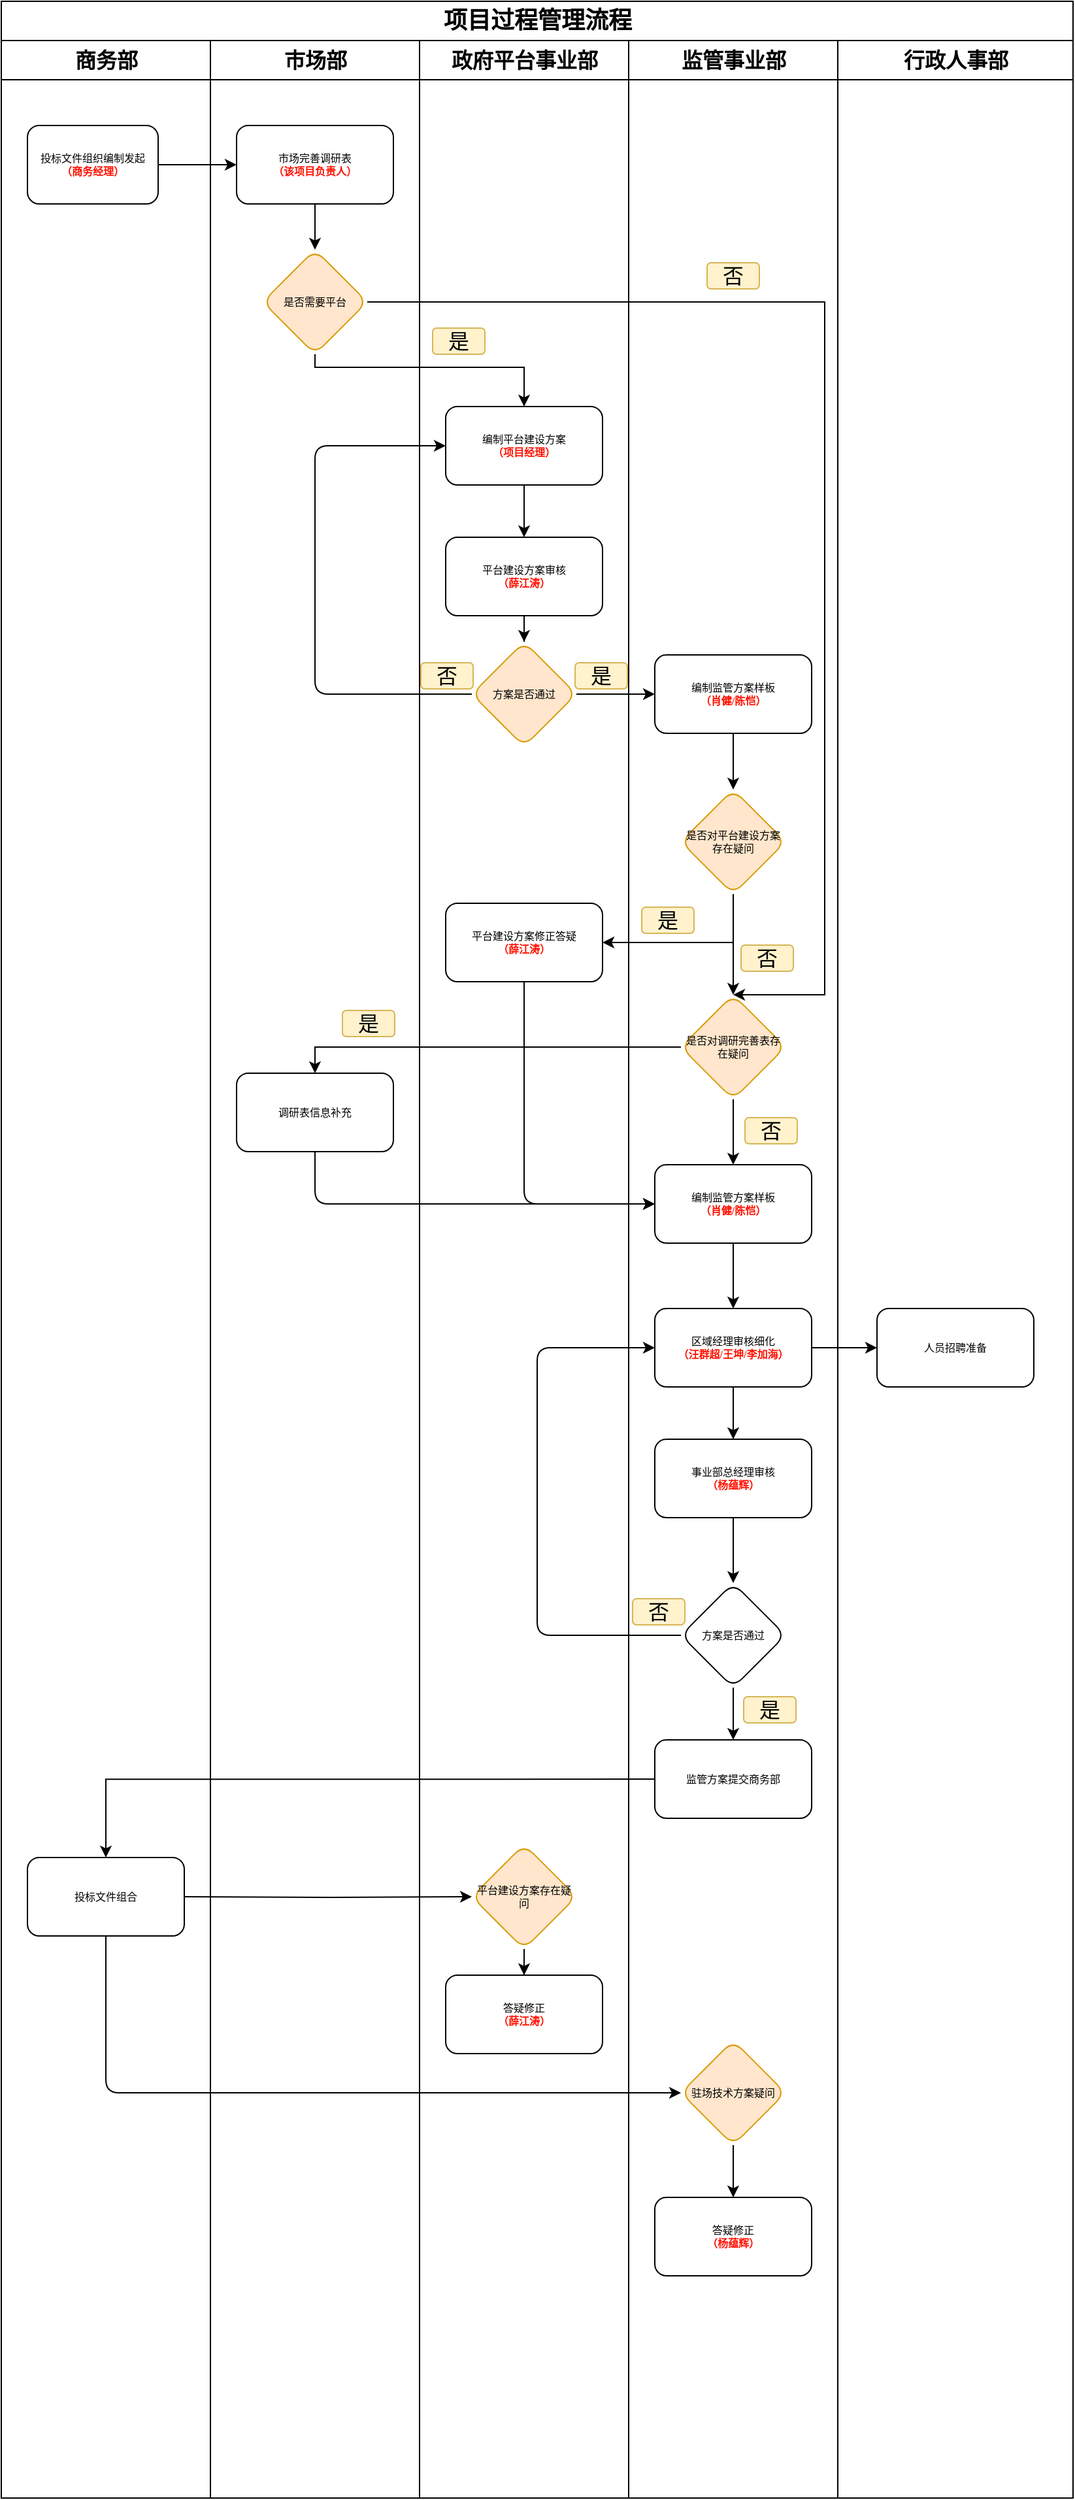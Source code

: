 <mxfile version="13.8.7" type="github"><diagram name="Page-1" id="74e2e168-ea6b-b213-b513-2b3c1d86103e"><mxGraphModel dx="1165" dy="1351" grid="1" gridSize="10" guides="1" tooltips="1" connect="1" arrows="1" fold="1" page="1" pageScale="1" pageWidth="1100" pageHeight="850" background="#ffffff" math="0" shadow="0"><root><mxCell id="0"/><mxCell id="1" parent="0"/><mxCell id="77e6c97f196da883-1" value="&lt;font style=&quot;font-size: 18px&quot;&gt;项目过程管理流程&lt;/font&gt;" style="swimlane;html=1;childLayout=stackLayout;startSize=30;rounded=0;shadow=0;labelBackgroundColor=none;strokeWidth=1;fontFamily=Verdana;fontSize=8;align=center;" parent="1" vertex="1"><mxGeometry x="80" y="-20" width="820" height="1910" as="geometry"/></mxCell><mxCell id="Q6nwU48yEsuXllUvtysi-52" value="" style="edgeStyle=orthogonalEdgeStyle;rounded=0;orthogonalLoop=1;jettySize=auto;html=1;fontSize=16;exitX=0;exitY=0.501;exitDx=0;exitDy=0;exitPerimeter=0;" parent="77e6c97f196da883-1" source="Q6nwU48yEsuXllUvtysi-131" target="Q6nwU48yEsuXllUvtysi-51" edge="1"><mxGeometry relative="1" as="geometry"><mxPoint x="490" y="1360" as="sourcePoint"/></mxGeometry></mxCell><mxCell id="77e6c97f196da883-2" value="商务部" style="swimlane;html=1;startSize=30;fontSize=16;" parent="77e6c97f196da883-1" vertex="1"><mxGeometry y="30" width="160" height="1880" as="geometry"/></mxCell><mxCell id="77e6c97f196da883-8" value="投标文件组织编制发起&lt;br&gt;&lt;b&gt;&lt;font color=&quot;#ff1303&quot;&gt;（商务经理）&lt;/font&gt;&lt;/b&gt;" style="rounded=1;whiteSpace=wrap;html=1;shadow=0;labelBackgroundColor=none;strokeWidth=1;fontFamily=Verdana;fontSize=8;align=center;" parent="77e6c97f196da883-2" vertex="1"><mxGeometry x="20" y="65" width="100" height="60" as="geometry"/></mxCell><mxCell id="Q6nwU48yEsuXllUvtysi-51" value="投标文件组合" style="whiteSpace=wrap;html=1;rounded=1;shadow=0;fontFamily=Verdana;fontSize=8;strokeWidth=1;" parent="77e6c97f196da883-2" vertex="1"><mxGeometry x="20" y="1390" width="120" height="60" as="geometry"/></mxCell><mxCell id="77e6c97f196da883-3" value="市场部" style="swimlane;html=1;startSize=30;fontSize=16;" parent="77e6c97f196da883-1" vertex="1"><mxGeometry x="160" y="30" width="160" height="1880" as="geometry"/></mxCell><mxCell id="Q6nwU48yEsuXllUvtysi-7" value="市场完善调研表&lt;br&gt;&lt;font color=&quot;#ff1303&quot;&gt;&lt;b&gt;（该项目负责人）&lt;/b&gt;&lt;/font&gt;" style="whiteSpace=wrap;html=1;rounded=1;shadow=0;fontFamily=Verdana;fontSize=8;strokeWidth=1;" parent="77e6c97f196da883-3" vertex="1"><mxGeometry x="20" y="65" width="120" height="60" as="geometry"/></mxCell><mxCell id="Q6nwU48yEsuXllUvtysi-9" value="是否需要平台" style="rhombus;whiteSpace=wrap;html=1;rounded=1;shadow=0;fontFamily=Verdana;fontSize=8;strokeWidth=1;fillColor=#ffe6cc;strokeColor=#d79b00;" parent="77e6c97f196da883-3" vertex="1"><mxGeometry x="40" y="160" width="80" height="80" as="geometry"/></mxCell><mxCell id="Q6nwU48yEsuXllUvtysi-10" value="" style="edgeStyle=orthogonalEdgeStyle;rounded=0;orthogonalLoop=1;jettySize=auto;html=1;fontSize=16;" parent="77e6c97f196da883-3" source="Q6nwU48yEsuXllUvtysi-7" target="Q6nwU48yEsuXllUvtysi-9" edge="1"><mxGeometry relative="1" as="geometry"/></mxCell><mxCell id="Q6nwU48yEsuXllUvtysi-45" value="调研表信息补充" style="whiteSpace=wrap;html=1;rounded=1;shadow=0;fontFamily=Verdana;fontSize=8;strokeWidth=1;" parent="77e6c97f196da883-3" vertex="1"><mxGeometry x="20" y="790" width="120" height="60" as="geometry"/></mxCell><mxCell id="Q6nwU48yEsuXllUvtysi-61" value="是" style="text;html=1;strokeColor=#d6b656;fillColor=#fff2cc;align=center;verticalAlign=middle;whiteSpace=wrap;rounded=1;fontSize=16;" parent="77e6c97f196da883-3" vertex="1"><mxGeometry x="101" y="742" width="40" height="20" as="geometry"/></mxCell><mxCell id="Q6nwU48yEsuXllUvtysi-54" value="" style="edgeStyle=orthogonalEdgeStyle;rounded=0;orthogonalLoop=1;jettySize=auto;html=1;fontSize=16;" parent="77e6c97f196da883-1" target="Q6nwU48yEsuXllUvtysi-53" edge="1"><mxGeometry relative="1" as="geometry"><mxPoint x="140" y="1450" as="sourcePoint"/></mxGeometry></mxCell><mxCell id="77e6c97f196da883-4" value="政府平台事业部" style="swimlane;html=1;startSize=30;fontSize=16;" parent="77e6c97f196da883-1" vertex="1"><mxGeometry x="320" y="30" width="160" height="1880" as="geometry"/></mxCell><mxCell id="Q6nwU48yEsuXllUvtysi-11" value="编制平台建设方案&lt;br&gt;&lt;b&gt;&lt;font color=&quot;#ff1303&quot;&gt;（项目经理）&lt;/font&gt;&lt;/b&gt;" style="whiteSpace=wrap;html=1;rounded=1;shadow=0;fontFamily=Verdana;fontSize=8;strokeWidth=1;" parent="77e6c97f196da883-4" vertex="1"><mxGeometry x="20" y="280" width="120" height="60" as="geometry"/></mxCell><mxCell id="Q6nwU48yEsuXllUvtysi-34" value="平台建设方案修正答疑&lt;br&gt;&lt;b&gt;&lt;font color=&quot;#ff1303&quot;&gt;（薛江涛）&lt;/font&gt;&lt;/b&gt;" style="whiteSpace=wrap;html=1;rounded=1;shadow=0;fontFamily=Verdana;fontSize=8;strokeWidth=1;" parent="77e6c97f196da883-4" vertex="1"><mxGeometry x="20" y="660" width="120" height="60" as="geometry"/></mxCell><mxCell id="Q6nwU48yEsuXllUvtysi-53" value="平台建设方案存在疑问" style="rhombus;whiteSpace=wrap;html=1;rounded=1;shadow=0;fontFamily=Verdana;fontSize=8;strokeWidth=1;fillColor=#ffe6cc;strokeColor=#d79b00;" parent="77e6c97f196da883-4" vertex="1"><mxGeometry x="40" y="1380" width="80" height="80" as="geometry"/></mxCell><mxCell id="Q6nwU48yEsuXllUvtysi-55" value="答疑修正&lt;br&gt;&lt;b&gt;&lt;font color=&quot;#ff1303&quot;&gt;（薛江涛）&lt;/font&gt;&lt;/b&gt;" style="whiteSpace=wrap;html=1;rounded=1;shadow=0;fontFamily=Verdana;fontSize=8;strokeWidth=1;" parent="77e6c97f196da883-4" vertex="1"><mxGeometry x="20" y="1480" width="120" height="60" as="geometry"/></mxCell><mxCell id="Q6nwU48yEsuXllUvtysi-56" value="" style="edgeStyle=orthogonalEdgeStyle;rounded=0;orthogonalLoop=1;jettySize=auto;html=1;fontSize=16;" parent="77e6c97f196da883-4" source="Q6nwU48yEsuXllUvtysi-53" target="Q6nwU48yEsuXllUvtysi-55" edge="1"><mxGeometry relative="1" as="geometry"/></mxCell><mxCell id="Q6nwU48yEsuXllUvtysi-63" value="平台建设方案审核&lt;br&gt;&lt;b&gt;&lt;font color=&quot;#ff1303&quot;&gt;（薛江涛）&lt;/font&gt;&lt;/b&gt;" style="whiteSpace=wrap;html=1;rounded=1;shadow=0;fontFamily=Verdana;fontSize=8;strokeWidth=1;" parent="77e6c97f196da883-4" vertex="1"><mxGeometry x="20" y="380" width="120" height="60" as="geometry"/></mxCell><mxCell id="Q6nwU48yEsuXllUvtysi-64" value="" style="edgeStyle=orthogonalEdgeStyle;rounded=0;orthogonalLoop=1;jettySize=auto;html=1;fontSize=16;" parent="77e6c97f196da883-4" source="Q6nwU48yEsuXllUvtysi-11" target="Q6nwU48yEsuXllUvtysi-63" edge="1"><mxGeometry relative="1" as="geometry"/></mxCell><mxCell id="Q6nwU48yEsuXllUvtysi-65" value="方案是否通过" style="rhombus;whiteSpace=wrap;html=1;rounded=1;shadow=0;fontFamily=Verdana;fontSize=8;strokeWidth=1;fillColor=#ffe6cc;strokeColor=#d79b00;" parent="77e6c97f196da883-4" vertex="1"><mxGeometry x="40" y="460" width="80" height="80" as="geometry"/></mxCell><mxCell id="Q6nwU48yEsuXllUvtysi-66" value="" style="edgeStyle=orthogonalEdgeStyle;rounded=0;orthogonalLoop=1;jettySize=auto;html=1;fontSize=16;" parent="77e6c97f196da883-4" source="Q6nwU48yEsuXllUvtysi-63" target="Q6nwU48yEsuXllUvtysi-65" edge="1"><mxGeometry relative="1" as="geometry"/></mxCell><mxCell id="Q6nwU48yEsuXllUvtysi-67" value="" style="endArrow=classic;html=1;fontSize=16;edgeStyle=orthogonalEdgeStyle;entryX=0;entryY=0.5;entryDx=0;entryDy=0;exitX=0;exitY=0.5;exitDx=0;exitDy=0;" parent="77e6c97f196da883-4" source="Q6nwU48yEsuXllUvtysi-65" target="Q6nwU48yEsuXllUvtysi-11" edge="1"><mxGeometry width="50" height="50" relative="1" as="geometry"><mxPoint x="40" y="630" as="sourcePoint"/><mxPoint x="-70" y="560" as="targetPoint"/><Array as="points"><mxPoint x="-80" y="500"/><mxPoint x="-80" y="310"/></Array></mxGeometry></mxCell><mxCell id="Q6nwU48yEsuXllUvtysi-15" value="是" style="text;html=1;strokeColor=#d6b656;fillColor=#fff2cc;align=center;verticalAlign=middle;whiteSpace=wrap;rounded=1;fontSize=16;" parent="77e6c97f196da883-4" vertex="1"><mxGeometry x="10" y="220" width="40" height="20" as="geometry"/></mxCell><mxCell id="Q6nwU48yEsuXllUvtysi-70" value="是" style="text;html=1;strokeColor=#d6b656;fillColor=#fff2cc;align=center;verticalAlign=middle;whiteSpace=wrap;rounded=1;fontSize=16;" parent="77e6c97f196da883-4" vertex="1"><mxGeometry x="119" y="476" width="40" height="20" as="geometry"/></mxCell><mxCell id="Q6nwU48yEsuXllUvtysi-69" value="否" style="text;html=1;strokeColor=#d6b656;fillColor=#fff2cc;align=center;verticalAlign=middle;whiteSpace=wrap;rounded=1;fontSize=16;" parent="77e6c97f196da883-4" vertex="1"><mxGeometry x="1" y="476" width="40" height="20" as="geometry"/></mxCell><mxCell id="Q6nwU48yEsuXllUvtysi-8" value="" style="edgeStyle=orthogonalEdgeStyle;rounded=0;orthogonalLoop=1;jettySize=auto;html=1;fontSize=16;" parent="77e6c97f196da883-1" source="77e6c97f196da883-8" target="Q6nwU48yEsuXllUvtysi-7" edge="1"><mxGeometry relative="1" as="geometry"/></mxCell><mxCell id="Q6nwU48yEsuXllUvtysi-12" value="" style="edgeStyle=orthogonalEdgeStyle;rounded=0;orthogonalLoop=1;jettySize=auto;html=1;fontSize=16;exitX=0.5;exitY=1;exitDx=0;exitDy=0;entryX=0.5;entryY=0;entryDx=0;entryDy=0;" parent="77e6c97f196da883-1" source="Q6nwU48yEsuXllUvtysi-9" target="Q6nwU48yEsuXllUvtysi-11" edge="1"><mxGeometry relative="1" as="geometry"><mxPoint x="335" y="340" as="targetPoint"/><Array as="points"><mxPoint x="240" y="280"/><mxPoint x="400" y="280"/></Array></mxGeometry></mxCell><mxCell id="Q6nwU48yEsuXllUvtysi-35" value="" style="edgeStyle=orthogonalEdgeStyle;rounded=0;orthogonalLoop=1;jettySize=auto;html=1;fontSize=16;exitX=0.5;exitY=1;exitDx=0;exitDy=0;entryX=1;entryY=0.5;entryDx=0;entryDy=0;" parent="77e6c97f196da883-1" source="Q6nwU48yEsuXllUvtysi-32" target="Q6nwU48yEsuXllUvtysi-34" edge="1"><mxGeometry relative="1" as="geometry"><Array as="points"><mxPoint x="560" y="720"/></Array></mxGeometry></mxCell><mxCell id="Q6nwU48yEsuXllUvtysi-14" value="" style="edgeStyle=orthogonalEdgeStyle;rounded=0;orthogonalLoop=1;jettySize=auto;html=1;fontSize=16;entryX=0.5;entryY=0;entryDx=0;entryDy=0;" parent="77e6c97f196da883-1" source="Q6nwU48yEsuXllUvtysi-9" target="Q6nwU48yEsuXllUvtysi-41" edge="1"><mxGeometry relative="1" as="geometry"><mxPoint x="560" y="760" as="targetPoint"/><Array as="points"><mxPoint x="630" y="230"/><mxPoint x="630" y="760"/></Array></mxGeometry></mxCell><mxCell id="Q6nwU48yEsuXllUvtysi-46" value="" style="edgeStyle=orthogonalEdgeStyle;rounded=0;orthogonalLoop=1;jettySize=auto;html=1;fontSize=16;entryX=0.5;entryY=0;entryDx=0;entryDy=0;" parent="77e6c97f196da883-1" source="Q6nwU48yEsuXllUvtysi-41" target="Q6nwU48yEsuXllUvtysi-45" edge="1"><mxGeometry relative="1" as="geometry"/></mxCell><mxCell id="Q6nwU48yEsuXllUvtysi-47" value="" style="endArrow=classic;html=1;fontSize=16;exitX=0.5;exitY=1;exitDx=0;exitDy=0;entryX=0;entryY=0.5;entryDx=0;entryDy=0;edgeStyle=orthogonalEdgeStyle;" parent="77e6c97f196da883-1" source="Q6nwU48yEsuXllUvtysi-34" target="Q6nwU48yEsuXllUvtysi-43" edge="1"><mxGeometry width="50" height="50" relative="1" as="geometry"><mxPoint x="360" y="759" as="sourcePoint"/><mxPoint x="410" y="709" as="targetPoint"/></mxGeometry></mxCell><mxCell id="Q6nwU48yEsuXllUvtysi-48" value="" style="endArrow=classic;html=1;fontSize=16;exitX=0.5;exitY=1;exitDx=0;exitDy=0;entryX=0;entryY=0.5;entryDx=0;entryDy=0;edgeStyle=orthogonalEdgeStyle;" parent="77e6c97f196da883-1" source="Q6nwU48yEsuXllUvtysi-45" target="Q6nwU48yEsuXllUvtysi-43" edge="1"><mxGeometry width="50" height="50" relative="1" as="geometry"><mxPoint x="220" y="930" as="sourcePoint"/><mxPoint x="270" y="880" as="targetPoint"/></mxGeometry></mxCell><mxCell id="Q6nwU48yEsuXllUvtysi-120" value="" style="edgeStyle=orthogonalEdgeStyle;rounded=0;orthogonalLoop=1;jettySize=auto;html=1;fontSize=16;" parent="77e6c97f196da883-1" source="Q6nwU48yEsuXllUvtysi-65" target="Q6nwU48yEsuXllUvtysi-119" edge="1"><mxGeometry relative="1" as="geometry"/></mxCell><mxCell id="77e6c97f196da883-5" value="监管事业部" style="swimlane;html=1;startSize=30;fontSize=16;" parent="77e6c97f196da883-1" vertex="1"><mxGeometry x="480" y="30" width="160" height="1880" as="geometry"/></mxCell><mxCell id="Q6nwU48yEsuXllUvtysi-32" value="是否对平台建设方案存在疑问" style="rhombus;whiteSpace=wrap;html=1;rounded=1;shadow=0;fontFamily=Verdana;fontSize=8;strokeWidth=1;fillColor=#ffe6cc;strokeColor=#d79b00;" parent="77e6c97f196da883-5" vertex="1"><mxGeometry x="40" y="573" width="80" height="80" as="geometry"/></mxCell><mxCell id="Q6nwU48yEsuXllUvtysi-16" value="否" style="text;html=1;strokeColor=#d6b656;fillColor=#fff2cc;align=center;verticalAlign=middle;whiteSpace=wrap;rounded=1;fontSize=16;glass=0;shadow=0;sketch=0;" parent="77e6c97f196da883-5" vertex="1"><mxGeometry x="60" y="170" width="40" height="20" as="geometry"/></mxCell><mxCell id="Q6nwU48yEsuXllUvtysi-38" value="是" style="text;html=1;strokeColor=#d6b656;fillColor=#fff2cc;align=center;verticalAlign=middle;whiteSpace=wrap;rounded=1;fontSize=16;" parent="77e6c97f196da883-5" vertex="1"><mxGeometry x="10" y="663" width="40" height="20" as="geometry"/></mxCell><mxCell id="Q6nwU48yEsuXllUvtysi-39" value="否" style="text;html=1;strokeColor=#d6b656;fillColor=#fff2cc;align=center;verticalAlign=middle;whiteSpace=wrap;rounded=1;fontSize=16;" parent="77e6c97f196da883-5" vertex="1"><mxGeometry x="86" y="692" width="40" height="20" as="geometry"/></mxCell><mxCell id="Q6nwU48yEsuXllUvtysi-41" value="是否对调研完善表存在疑问" style="rhombus;whiteSpace=wrap;html=1;rounded=1;shadow=0;fontFamily=Verdana;fontSize=8;strokeWidth=1;fillColor=#ffe6cc;strokeColor=#d79b00;" parent="77e6c97f196da883-5" vertex="1"><mxGeometry x="40" y="730" width="80" height="80" as="geometry"/></mxCell><mxCell id="Q6nwU48yEsuXllUvtysi-42" value="" style="edgeStyle=orthogonalEdgeStyle;rounded=0;orthogonalLoop=1;jettySize=auto;html=1;fontSize=16;" parent="77e6c97f196da883-5" source="Q6nwU48yEsuXllUvtysi-32" target="Q6nwU48yEsuXllUvtysi-41" edge="1"><mxGeometry relative="1" as="geometry"/></mxCell><mxCell id="Q6nwU48yEsuXllUvtysi-43" value="编制监管方案样板&lt;br&gt;&lt;b&gt;&lt;font color=&quot;#ff1303&quot;&gt;（肖健/陈恺）&lt;/font&gt;&lt;/b&gt;" style="whiteSpace=wrap;html=1;rounded=1;shadow=0;fontFamily=Verdana;fontSize=8;strokeWidth=1;" parent="77e6c97f196da883-5" vertex="1"><mxGeometry x="20" y="860" width="120" height="60" as="geometry"/></mxCell><mxCell id="Q6nwU48yEsuXllUvtysi-44" value="" style="edgeStyle=orthogonalEdgeStyle;rounded=0;orthogonalLoop=1;jettySize=auto;html=1;fontSize=16;" parent="77e6c97f196da883-5" source="Q6nwU48yEsuXllUvtysi-41" target="Q6nwU48yEsuXllUvtysi-43" edge="1"><mxGeometry relative="1" as="geometry"/></mxCell><mxCell id="Q6nwU48yEsuXllUvtysi-57" value="驻场技术方案疑问" style="rhombus;whiteSpace=wrap;html=1;rounded=1;shadow=0;fontFamily=Verdana;fontSize=8;strokeWidth=1;fillColor=#ffe6cc;strokeColor=#d79b00;" parent="77e6c97f196da883-5" vertex="1"><mxGeometry x="40" y="1530" width="80" height="80" as="geometry"/></mxCell><mxCell id="Q6nwU48yEsuXllUvtysi-59" value="答疑修正&lt;br&gt;&lt;b&gt;&lt;font color=&quot;#ff1303&quot;&gt;（杨蕴辉）&lt;/font&gt;&lt;/b&gt;" style="whiteSpace=wrap;html=1;rounded=1;shadow=0;fontFamily=Verdana;fontSize=8;strokeWidth=1;" parent="77e6c97f196da883-5" vertex="1"><mxGeometry x="20" y="1650" width="120" height="60" as="geometry"/></mxCell><mxCell id="Q6nwU48yEsuXllUvtysi-60" value="" style="edgeStyle=orthogonalEdgeStyle;rounded=0;orthogonalLoop=1;jettySize=auto;html=1;fontSize=16;" parent="77e6c97f196da883-5" source="Q6nwU48yEsuXllUvtysi-57" target="Q6nwU48yEsuXllUvtysi-59" edge="1"><mxGeometry relative="1" as="geometry"/></mxCell><mxCell id="Q6nwU48yEsuXllUvtysi-62" value="否" style="text;html=1;strokeColor=#d6b656;fillColor=#fff2cc;align=center;verticalAlign=middle;whiteSpace=wrap;rounded=1;fontSize=16;" parent="77e6c97f196da883-5" vertex="1"><mxGeometry x="89" y="824" width="40" height="20" as="geometry"/></mxCell><mxCell id="Q6nwU48yEsuXllUvtysi-119" value="编制监管方案样板&lt;br&gt;&lt;b&gt;&lt;font color=&quot;#ff1303&quot;&gt;（肖健/陈恺）&lt;/font&gt;&lt;/b&gt;" style="whiteSpace=wrap;html=1;rounded=1;shadow=0;fontFamily=Verdana;fontSize=8;strokeWidth=1;" parent="77e6c97f196da883-5" vertex="1"><mxGeometry x="20" y="470" width="120" height="60" as="geometry"/></mxCell><mxCell id="Q6nwU48yEsuXllUvtysi-121" value="" style="endArrow=classic;html=1;fontSize=16;exitX=0.5;exitY=1;exitDx=0;exitDy=0;entryX=0.5;entryY=0;entryDx=0;entryDy=0;" parent="77e6c97f196da883-5" source="Q6nwU48yEsuXllUvtysi-119" target="Q6nwU48yEsuXllUvtysi-32" edge="1"><mxGeometry width="50" height="50" relative="1" as="geometry"><mxPoint x="-70" y="680" as="sourcePoint"/><mxPoint x="-20" y="630" as="targetPoint"/></mxGeometry></mxCell><mxCell id="Q6nwU48yEsuXllUvtysi-122" value="区域经理审核细化&lt;br&gt;&lt;b&gt;&lt;font color=&quot;#ff1303&quot;&gt;（汪群超/王坤/李加海）&lt;/font&gt;&lt;/b&gt;" style="whiteSpace=wrap;html=1;rounded=1;shadow=0;fontFamily=Verdana;fontSize=8;strokeWidth=1;" parent="77e6c97f196da883-5" vertex="1"><mxGeometry x="20" y="970" width="120" height="60" as="geometry"/></mxCell><mxCell id="Q6nwU48yEsuXllUvtysi-123" value="" style="edgeStyle=orthogonalEdgeStyle;rounded=0;orthogonalLoop=1;jettySize=auto;html=1;fontSize=16;" parent="77e6c97f196da883-5" source="Q6nwU48yEsuXllUvtysi-43" target="Q6nwU48yEsuXllUvtysi-122" edge="1"><mxGeometry relative="1" as="geometry"/></mxCell><mxCell id="Q6nwU48yEsuXllUvtysi-124" value="事业部总经理审核&lt;br&gt;&lt;b&gt;&lt;font color=&quot;#ff1303&quot;&gt;（杨蕴辉）&lt;/font&gt;&lt;/b&gt;" style="whiteSpace=wrap;html=1;rounded=1;shadow=0;fontFamily=Verdana;fontSize=8;strokeWidth=1;" parent="77e6c97f196da883-5" vertex="1"><mxGeometry x="20" y="1070" width="120" height="60" as="geometry"/></mxCell><mxCell id="Q6nwU48yEsuXllUvtysi-125" value="" style="edgeStyle=orthogonalEdgeStyle;rounded=0;orthogonalLoop=1;jettySize=auto;html=1;fontSize=16;" parent="77e6c97f196da883-5" source="Q6nwU48yEsuXllUvtysi-122" target="Q6nwU48yEsuXllUvtysi-124" edge="1"><mxGeometry relative="1" as="geometry"/></mxCell><mxCell id="Q6nwU48yEsuXllUvtysi-129" value="方案是否通过" style="rhombus;whiteSpace=wrap;html=1;rounded=1;shadow=0;fontFamily=Verdana;fontSize=8;strokeWidth=1;" parent="77e6c97f196da883-5" vertex="1"><mxGeometry x="40" y="1180" width="80" height="80" as="geometry"/></mxCell><mxCell id="Q6nwU48yEsuXllUvtysi-130" value="" style="edgeStyle=orthogonalEdgeStyle;rounded=0;orthogonalLoop=1;jettySize=auto;html=1;fontSize=16;" parent="77e6c97f196da883-5" source="Q6nwU48yEsuXllUvtysi-124" target="Q6nwU48yEsuXllUvtysi-129" edge="1"><mxGeometry relative="1" as="geometry"/></mxCell><mxCell id="Q6nwU48yEsuXllUvtysi-131" value="监管方案提交商务部" style="whiteSpace=wrap;html=1;rounded=1;shadow=0;fontFamily=Verdana;fontSize=8;strokeWidth=1;" parent="77e6c97f196da883-5" vertex="1"><mxGeometry x="20" y="1300" width="120" height="60" as="geometry"/></mxCell><mxCell id="Q6nwU48yEsuXllUvtysi-132" value="" style="edgeStyle=orthogonalEdgeStyle;rounded=0;orthogonalLoop=1;jettySize=auto;html=1;fontSize=16;" parent="77e6c97f196da883-5" source="Q6nwU48yEsuXllUvtysi-129" target="Q6nwU48yEsuXllUvtysi-131" edge="1"><mxGeometry relative="1" as="geometry"/></mxCell><mxCell id="Q6nwU48yEsuXllUvtysi-133" value="" style="endArrow=classic;html=1;fontSize=16;exitX=0;exitY=0.5;exitDx=0;exitDy=0;entryX=0;entryY=0.5;entryDx=0;entryDy=0;edgeStyle=orthogonalEdgeStyle;" parent="77e6c97f196da883-5" source="Q6nwU48yEsuXllUvtysi-129" target="Q6nwU48yEsuXllUvtysi-122" edge="1"><mxGeometry width="50" height="50" relative="1" as="geometry"><mxPoint x="-110" y="1220" as="sourcePoint"/><mxPoint x="-60" y="1170" as="targetPoint"/><Array as="points"><mxPoint x="-70" y="1220"/><mxPoint x="-70" y="1000"/></Array></mxGeometry></mxCell><mxCell id="Q6nwU48yEsuXllUvtysi-137" value="否" style="text;html=1;strokeColor=#d6b656;fillColor=#fff2cc;align=center;verticalAlign=middle;whiteSpace=wrap;rounded=1;shadow=0;glass=0;sketch=0;fontSize=16;" parent="77e6c97f196da883-5" vertex="1"><mxGeometry x="3" y="1192" width="40" height="20" as="geometry"/></mxCell><mxCell id="Q6nwU48yEsuXllUvtysi-138" value="是" style="text;html=1;strokeColor=#d6b656;fillColor=#fff2cc;align=center;verticalAlign=middle;whiteSpace=wrap;rounded=1;shadow=0;glass=0;sketch=0;fontSize=16;" parent="77e6c97f196da883-5" vertex="1"><mxGeometry x="88" y="1267" width="40" height="20" as="geometry"/></mxCell><mxCell id="Q6nwU48yEsuXllUvtysi-50" value="" style="edgeStyle=orthogonalEdgeStyle;rounded=0;orthogonalLoop=1;jettySize=auto;html=1;fontSize=16;exitX=1;exitY=0.5;exitDx=0;exitDy=0;" parent="77e6c97f196da883-1" source="Q6nwU48yEsuXllUvtysi-122" target="Q6nwU48yEsuXllUvtysi-49" edge="1"><mxGeometry relative="1" as="geometry"/></mxCell><mxCell id="77e6c97f196da883-6" value="行政人事部" style="swimlane;html=1;startSize=30;fontSize=16;" parent="77e6c97f196da883-1" vertex="1"><mxGeometry x="640" y="30" width="180" height="1880" as="geometry"/></mxCell><mxCell id="Q6nwU48yEsuXllUvtysi-49" value="人员招聘准备" style="whiteSpace=wrap;html=1;rounded=1;shadow=0;fontFamily=Verdana;fontSize=8;strokeWidth=1;" parent="77e6c97f196da883-6" vertex="1"><mxGeometry x="30" y="970" width="120" height="60" as="geometry"/></mxCell><mxCell id="Q6nwU48yEsuXllUvtysi-136" value="" style="endArrow=classic;html=1;fontSize=16;exitX=0.5;exitY=1;exitDx=0;exitDy=0;edgeStyle=orthogonalEdgeStyle;entryX=0;entryY=0.5;entryDx=0;entryDy=0;" parent="77e6c97f196da883-1" source="Q6nwU48yEsuXllUvtysi-51" target="Q6nwU48yEsuXllUvtysi-57" edge="1"><mxGeometry width="50" height="50" relative="1" as="geometry"><mxPoint x="160" y="1720" as="sourcePoint"/><mxPoint x="210" y="1670" as="targetPoint"/></mxGeometry></mxCell></root></mxGraphModel></diagram></mxfile>